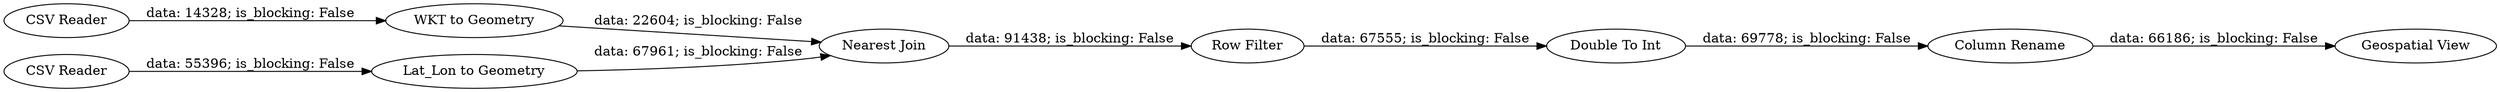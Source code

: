digraph {
	"663717617868195815_59" [label="Column Rename"]
	"663717617868195815_46" [label="Nearest Join"]
	"663717617868195815_54" [label="Row Filter"]
	"663717617868195815_61" [label="Double To Int"]
	"663717617868195815_51" [label="WKT to Geometry"]
	"663717617868195815_52" [label="Lat_Lon to Geometry"]
	"663717617868195815_1" [label="CSV Reader"]
	"663717617868195815_60" [label="Geospatial View"]
	"663717617868195815_21" [label="CSV Reader"]
	"663717617868195815_59" -> "663717617868195815_60" [label="data: 66186; is_blocking: False"]
	"663717617868195815_52" -> "663717617868195815_46" [label="data: 67961; is_blocking: False"]
	"663717617868195815_51" -> "663717617868195815_46" [label="data: 22604; is_blocking: False"]
	"663717617868195815_46" -> "663717617868195815_54" [label="data: 91438; is_blocking: False"]
	"663717617868195815_1" -> "663717617868195815_52" [label="data: 55396; is_blocking: False"]
	"663717617868195815_54" -> "663717617868195815_61" [label="data: 67555; is_blocking: False"]
	"663717617868195815_61" -> "663717617868195815_59" [label="data: 69778; is_blocking: False"]
	"663717617868195815_21" -> "663717617868195815_51" [label="data: 14328; is_blocking: False"]
	rankdir=LR
}
